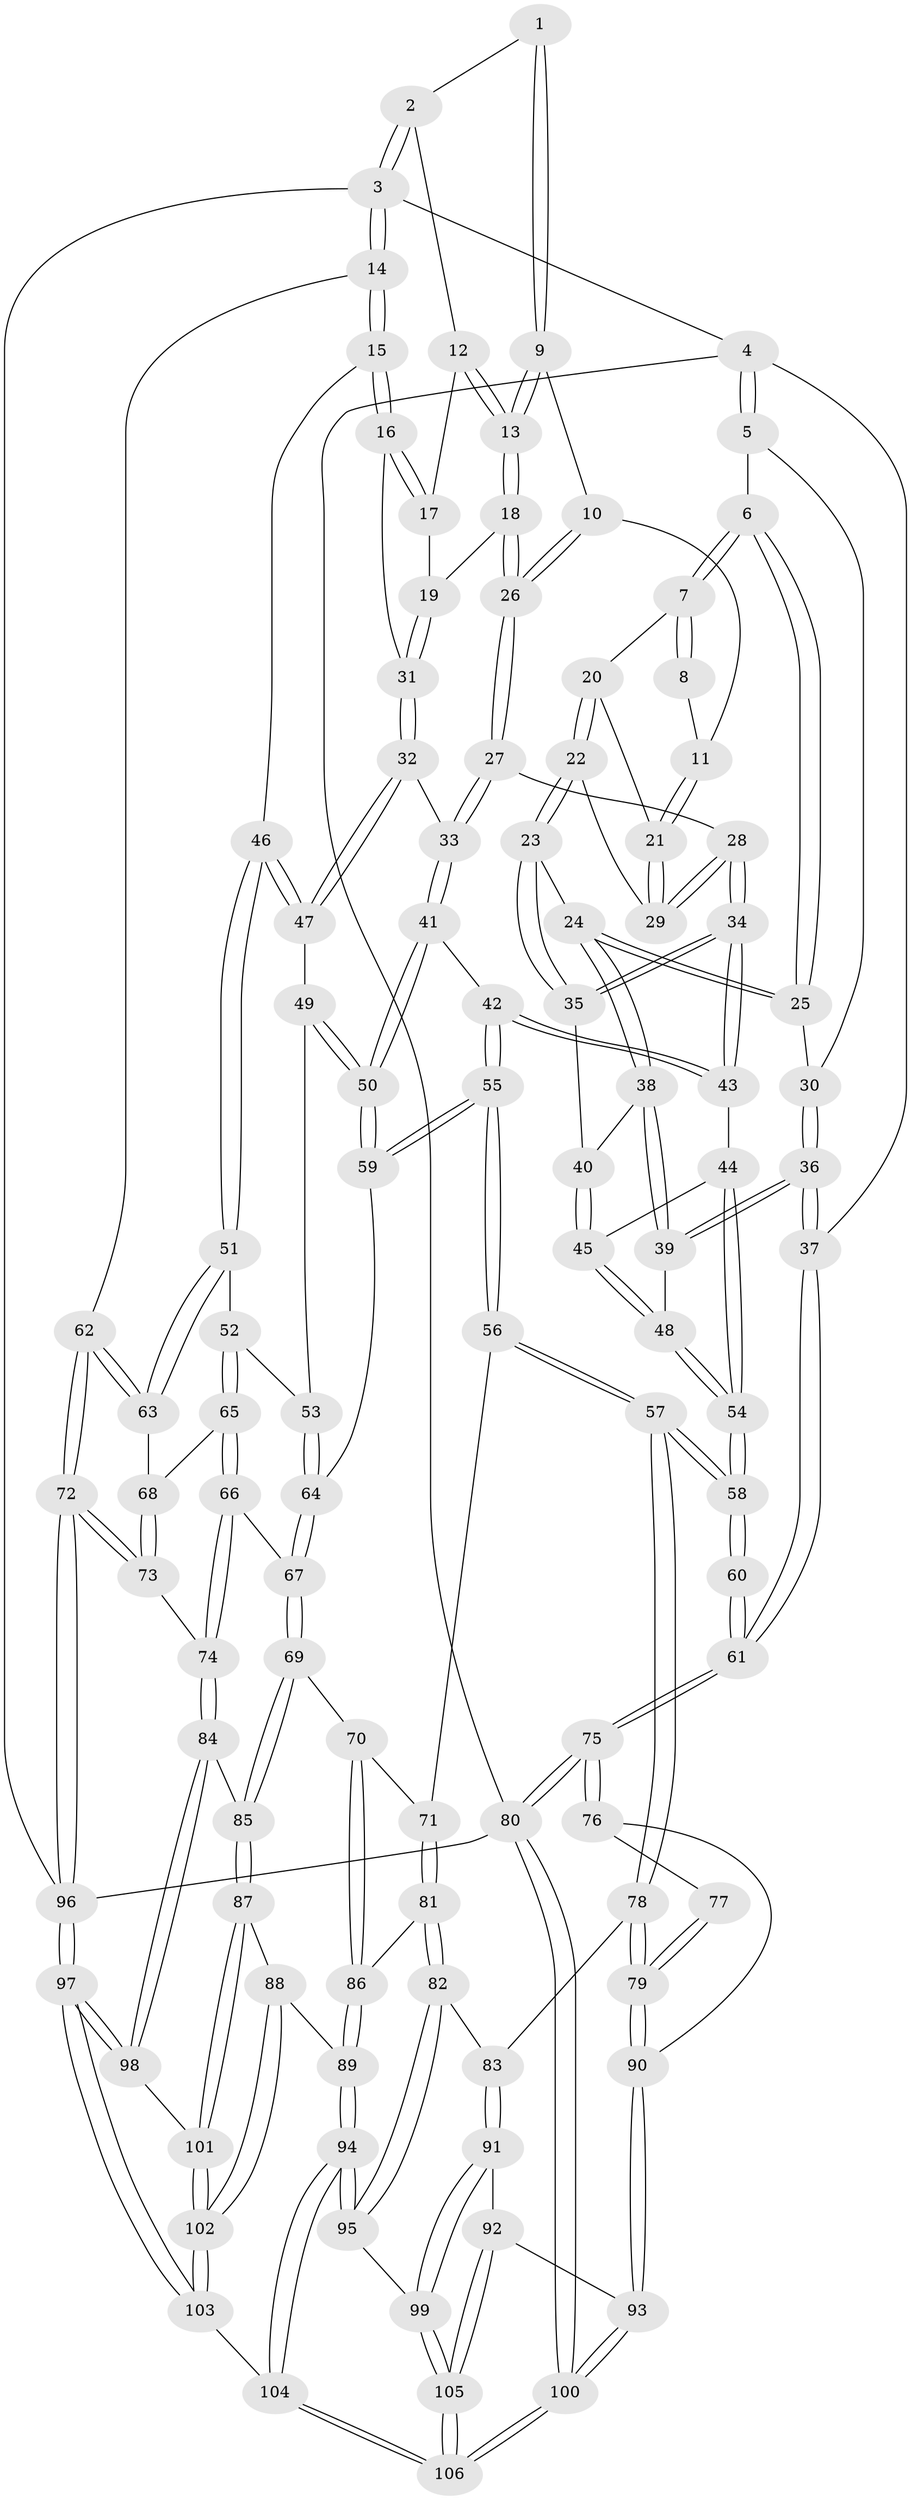 // Generated by graph-tools (version 1.1) at 2025/27/03/09/25 03:27:06]
// undirected, 106 vertices, 262 edges
graph export_dot {
graph [start="1"]
  node [color=gray90,style=filled];
  1 [pos="+0.6344486113893905+0"];
  2 [pos="+0.9703996404767571+0"];
  3 [pos="+1+0"];
  4 [pos="+0+0"];
  5 [pos="+0+0"];
  6 [pos="+0.14429207487834228+0"];
  7 [pos="+0.21744266538411106+0"];
  8 [pos="+0.6060889468326598+0"];
  9 [pos="+0.6993084766962845+0.11058295043636514"];
  10 [pos="+0.59159566018801+0.1011789655956231"];
  11 [pos="+0.5671914890751728+0.07992913694652541"];
  12 [pos="+0.9202603451356837+0"];
  13 [pos="+0.7082442306891215+0.11720936235187793"];
  14 [pos="+1+0.3147351196401037"];
  15 [pos="+0.9811898617055328+0.3189300560208581"];
  16 [pos="+0.8987228596709651+0.21978849134150746"];
  17 [pos="+0.8914840717798435+0.008836383267381877"];
  18 [pos="+0.7169040953295842+0.13142534752477741"];
  19 [pos="+0.7307579811522736+0.14210060673794186"];
  20 [pos="+0.2451893091291188+0"];
  21 [pos="+0.4884452274495451+0.10806980615205078"];
  22 [pos="+0.295713798261291+0.08790910375269438"];
  23 [pos="+0.292915243504949+0.20987673435967427"];
  24 [pos="+0.17792509120108527+0.24244438972377055"];
  25 [pos="+0.15982293151639534+0.23123532911939512"];
  26 [pos="+0.5895106055744038+0.23905121536357787"];
  27 [pos="+0.5890573565625933+0.24020141724773061"];
  28 [pos="+0.4698886533935381+0.23669029329238234"];
  29 [pos="+0.46692333503594685+0.18146983843101802"];
  30 [pos="+0.08398282991053216+0.23564377770358944"];
  31 [pos="+0.7632181593958111+0.18500582379980396"];
  32 [pos="+0.6807581741409046+0.296677189508065"];
  33 [pos="+0.623360507511941+0.2811419720556469"];
  34 [pos="+0.3993612621118113+0.31129081238604595"];
  35 [pos="+0.32480062796577785+0.24545815909431168"];
  36 [pos="+0+0.40762261055375326"];
  37 [pos="+0+0.43650195181035173"];
  38 [pos="+0.18087538688679308+0.3137171204423218"];
  39 [pos="+0.13615242051281556+0.39033886670881623"];
  40 [pos="+0.22151431597795604+0.3254215877433308"];
  41 [pos="+0.5858009357923764+0.3462930462426504"];
  42 [pos="+0.434802350888105+0.3753998610287553"];
  43 [pos="+0.39914859646314965+0.3235262235534328"];
  44 [pos="+0.33575424940912735+0.3625085188431586"];
  45 [pos="+0.24994635019393363+0.34505352398433514"];
  46 [pos="+0.9491981905097752+0.3460024203892139"];
  47 [pos="+0.70255848066749+0.3287143409880102"];
  48 [pos="+0.18778016432680425+0.42883057057869417"];
  49 [pos="+0.6937117724442382+0.38621921920604013"];
  50 [pos="+0.6150821704185852+0.46407594803564"];
  51 [pos="+0.9038679788818897+0.4156104789054235"];
  52 [pos="+0.8253483600647511+0.4708324351474062"];
  53 [pos="+0.7883921843677784+0.46253233687558976"];
  54 [pos="+0.23951498717051165+0.4826907172501397"];
  55 [pos="+0.48194869420526704+0.5220033015450427"];
  56 [pos="+0.4758495948890537+0.5320297246051384"];
  57 [pos="+0.2878573338536185+0.5986736145748726"];
  58 [pos="+0.24947361740504118+0.5663489495680567"];
  59 [pos="+0.6019100392286447+0.4969779766993013"];
  60 [pos="+0.18037825084129694+0.5749144881055994"];
  61 [pos="+0+0.44630166364395557"];
  62 [pos="+1+0.6531406740111148"];
  63 [pos="+0.9437547776993189+0.5957914779959893"];
  64 [pos="+0.624167107606435+0.5111793421617782"];
  65 [pos="+0.7871355018685418+0.5984673936869017"];
  66 [pos="+0.7508076608314719+0.6331837572857942"];
  67 [pos="+0.7180651559165162+0.630813663984869"];
  68 [pos="+0.9176826992467847+0.6163655267818844"];
  69 [pos="+0.631070701687505+0.7036933371844653"];
  70 [pos="+0.5804412500925922+0.7075272994175591"];
  71 [pos="+0.5118318765478781+0.6437410106624498"];
  72 [pos="+1+0.8314733403648823"];
  73 [pos="+0.9116815962863303+0.7031658277476575"];
  74 [pos="+0.8217034104192532+0.7586576406354341"];
  75 [pos="+0+0.63740375213103"];
  76 [pos="+0+0.6746091359609918"];
  77 [pos="+0.11008556045718931+0.6577328877844261"];
  78 [pos="+0.288634466779941+0.6733976966145443"];
  79 [pos="+0.16397029969088306+0.7765063237464559"];
  80 [pos="+0+1"];
  81 [pos="+0.41980102884858417+0.7451630473657954"];
  82 [pos="+0.3704954971513035+0.7654719043083285"];
  83 [pos="+0.35470619777847207+0.756351953535476"];
  84 [pos="+0.81870845292141+0.7958278348934026"];
  85 [pos="+0.6822432733716866+0.8027217846450293"];
  86 [pos="+0.5438401348225984+0.7889595396798671"];
  87 [pos="+0.6525306674895952+0.8519906194240753"];
  88 [pos="+0.6500441590582432+0.8534823588406037"];
  89 [pos="+0.5437698262096019+0.8498139770639477"];
  90 [pos="+0.15364242981178663+0.7943986279226413"];
  91 [pos="+0.24461041509962564+0.8752851639289594"];
  92 [pos="+0.21159835324114545+0.8802569650670435"];
  93 [pos="+0.14439690498568977+0.8775870249717937"];
  94 [pos="+0.493339616491404+0.9132334993029582"];
  95 [pos="+0.4107313123743763+0.8699985467440086"];
  96 [pos="+1+1"];
  97 [pos="+1+1"];
  98 [pos="+0.8600846849508413+0.889966313904084"];
  99 [pos="+0.33950121963438024+0.914031792363804"];
  100 [pos="+0+1"];
  101 [pos="+0.7359008249798773+0.9033387155183921"];
  102 [pos="+0.6499976601544065+0.9885627884815856"];
  103 [pos="+0.581577110977773+1"];
  104 [pos="+0.5496859987163818+1"];
  105 [pos="+0.31870186872581924+1"];
  106 [pos="+0.3199906200243454+1"];
  1 -- 2;
  1 -- 9;
  1 -- 9;
  2 -- 3;
  2 -- 3;
  2 -- 12;
  3 -- 4;
  3 -- 14;
  3 -- 14;
  3 -- 96;
  4 -- 5;
  4 -- 5;
  4 -- 37;
  4 -- 80;
  5 -- 6;
  5 -- 30;
  6 -- 7;
  6 -- 7;
  6 -- 25;
  6 -- 25;
  7 -- 8;
  7 -- 8;
  7 -- 20;
  8 -- 11;
  9 -- 10;
  9 -- 13;
  9 -- 13;
  10 -- 11;
  10 -- 26;
  10 -- 26;
  11 -- 21;
  11 -- 21;
  12 -- 13;
  12 -- 13;
  12 -- 17;
  13 -- 18;
  13 -- 18;
  14 -- 15;
  14 -- 15;
  14 -- 62;
  15 -- 16;
  15 -- 16;
  15 -- 46;
  16 -- 17;
  16 -- 17;
  16 -- 31;
  17 -- 19;
  18 -- 19;
  18 -- 26;
  18 -- 26;
  19 -- 31;
  19 -- 31;
  20 -- 21;
  20 -- 22;
  20 -- 22;
  21 -- 29;
  21 -- 29;
  22 -- 23;
  22 -- 23;
  22 -- 29;
  23 -- 24;
  23 -- 35;
  23 -- 35;
  24 -- 25;
  24 -- 25;
  24 -- 38;
  24 -- 38;
  25 -- 30;
  26 -- 27;
  26 -- 27;
  27 -- 28;
  27 -- 33;
  27 -- 33;
  28 -- 29;
  28 -- 29;
  28 -- 34;
  28 -- 34;
  30 -- 36;
  30 -- 36;
  31 -- 32;
  31 -- 32;
  32 -- 33;
  32 -- 47;
  32 -- 47;
  33 -- 41;
  33 -- 41;
  34 -- 35;
  34 -- 35;
  34 -- 43;
  34 -- 43;
  35 -- 40;
  36 -- 37;
  36 -- 37;
  36 -- 39;
  36 -- 39;
  37 -- 61;
  37 -- 61;
  38 -- 39;
  38 -- 39;
  38 -- 40;
  39 -- 48;
  40 -- 45;
  40 -- 45;
  41 -- 42;
  41 -- 50;
  41 -- 50;
  42 -- 43;
  42 -- 43;
  42 -- 55;
  42 -- 55;
  43 -- 44;
  44 -- 45;
  44 -- 54;
  44 -- 54;
  45 -- 48;
  45 -- 48;
  46 -- 47;
  46 -- 47;
  46 -- 51;
  46 -- 51;
  47 -- 49;
  48 -- 54;
  48 -- 54;
  49 -- 50;
  49 -- 50;
  49 -- 53;
  50 -- 59;
  50 -- 59;
  51 -- 52;
  51 -- 63;
  51 -- 63;
  52 -- 53;
  52 -- 65;
  52 -- 65;
  53 -- 64;
  53 -- 64;
  54 -- 58;
  54 -- 58;
  55 -- 56;
  55 -- 56;
  55 -- 59;
  55 -- 59;
  56 -- 57;
  56 -- 57;
  56 -- 71;
  57 -- 58;
  57 -- 58;
  57 -- 78;
  57 -- 78;
  58 -- 60;
  58 -- 60;
  59 -- 64;
  60 -- 61;
  60 -- 61;
  61 -- 75;
  61 -- 75;
  62 -- 63;
  62 -- 63;
  62 -- 72;
  62 -- 72;
  63 -- 68;
  64 -- 67;
  64 -- 67;
  65 -- 66;
  65 -- 66;
  65 -- 68;
  66 -- 67;
  66 -- 74;
  66 -- 74;
  67 -- 69;
  67 -- 69;
  68 -- 73;
  68 -- 73;
  69 -- 70;
  69 -- 85;
  69 -- 85;
  70 -- 71;
  70 -- 86;
  70 -- 86;
  71 -- 81;
  71 -- 81;
  72 -- 73;
  72 -- 73;
  72 -- 96;
  72 -- 96;
  73 -- 74;
  74 -- 84;
  74 -- 84;
  75 -- 76;
  75 -- 76;
  75 -- 80;
  75 -- 80;
  76 -- 77;
  76 -- 90;
  77 -- 79;
  77 -- 79;
  78 -- 79;
  78 -- 79;
  78 -- 83;
  79 -- 90;
  79 -- 90;
  80 -- 100;
  80 -- 100;
  80 -- 96;
  81 -- 82;
  81 -- 82;
  81 -- 86;
  82 -- 83;
  82 -- 95;
  82 -- 95;
  83 -- 91;
  83 -- 91;
  84 -- 85;
  84 -- 98;
  84 -- 98;
  85 -- 87;
  85 -- 87;
  86 -- 89;
  86 -- 89;
  87 -- 88;
  87 -- 101;
  87 -- 101;
  88 -- 89;
  88 -- 102;
  88 -- 102;
  89 -- 94;
  89 -- 94;
  90 -- 93;
  90 -- 93;
  91 -- 92;
  91 -- 99;
  91 -- 99;
  92 -- 93;
  92 -- 105;
  92 -- 105;
  93 -- 100;
  93 -- 100;
  94 -- 95;
  94 -- 95;
  94 -- 104;
  94 -- 104;
  95 -- 99;
  96 -- 97;
  96 -- 97;
  97 -- 98;
  97 -- 98;
  97 -- 103;
  97 -- 103;
  98 -- 101;
  99 -- 105;
  99 -- 105;
  100 -- 106;
  100 -- 106;
  101 -- 102;
  101 -- 102;
  102 -- 103;
  102 -- 103;
  103 -- 104;
  104 -- 106;
  104 -- 106;
  105 -- 106;
  105 -- 106;
}
